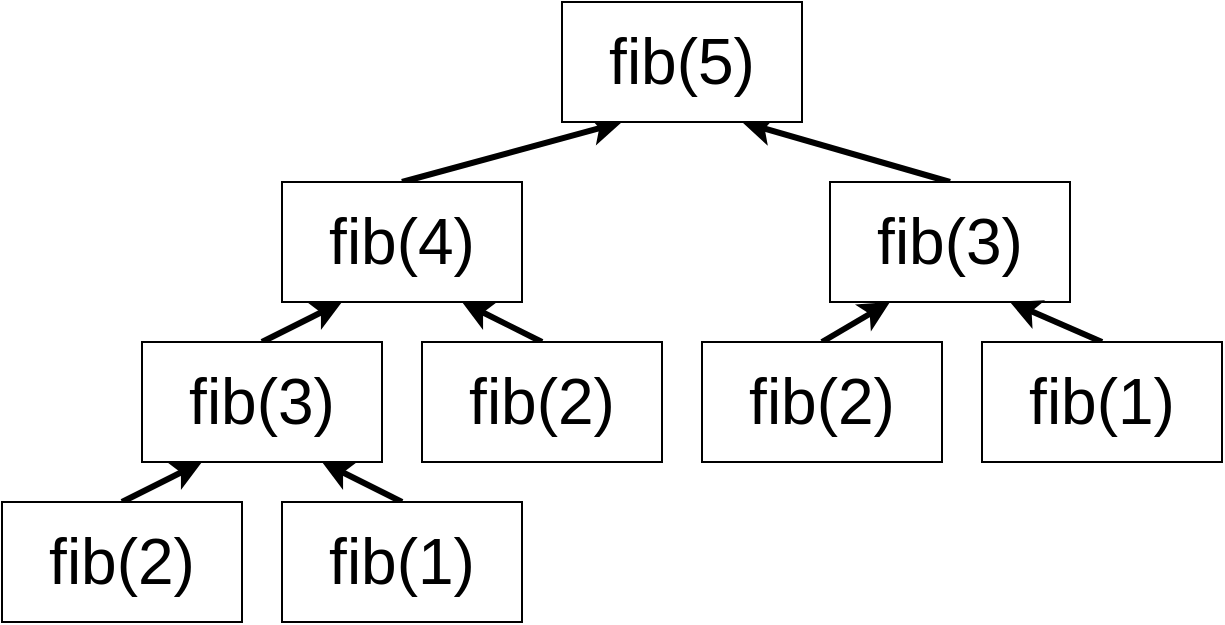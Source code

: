 <mxfile version="22.0.3" type="device">
  <diagram name="第 1 页" id="YpyWQQhPWYu5D_Lu92O6">
    <mxGraphModel dx="892" dy="572" grid="1" gridSize="10" guides="1" tooltips="1" connect="1" arrows="1" fold="1" page="1" pageScale="1" pageWidth="827" pageHeight="1169" math="0" shadow="0">
      <root>
        <mxCell id="0" />
        <mxCell id="1" parent="0" />
        <mxCell id="10sBeWujtOkHWsVLIqVV-17" style="rounded=0;orthogonalLoop=1;jettySize=auto;html=1;exitX=0.5;exitY=0;exitDx=0;exitDy=0;entryX=0.25;entryY=1;entryDx=0;entryDy=0;strokeWidth=3;" edge="1" parent="1" source="10sBeWujtOkHWsVLIqVV-1" target="10sBeWujtOkHWsVLIqVV-6">
          <mxGeometry relative="1" as="geometry">
            <Array as="points" />
          </mxGeometry>
        </mxCell>
        <mxCell id="10sBeWujtOkHWsVLIqVV-1" value="fib(4)" style="rounded=0;whiteSpace=wrap;html=1;fontSize=32;" vertex="1" parent="1">
          <mxGeometry x="140" y="90" width="120" height="60" as="geometry" />
        </mxCell>
        <mxCell id="10sBeWujtOkHWsVLIqVV-12" style="rounded=0;orthogonalLoop=1;jettySize=auto;html=1;exitX=0.5;exitY=0;exitDx=0;exitDy=0;entryX=0.25;entryY=1;entryDx=0;entryDy=0;strokeWidth=3;" edge="1" parent="1" source="10sBeWujtOkHWsVLIqVV-2" target="10sBeWujtOkHWsVLIqVV-1">
          <mxGeometry relative="1" as="geometry" />
        </mxCell>
        <mxCell id="10sBeWujtOkHWsVLIqVV-2" value="&lt;font style=&quot;font-size: 32px;&quot;&gt;fib(3)&lt;/font&gt;" style="rounded=0;whiteSpace=wrap;html=1;" vertex="1" parent="1">
          <mxGeometry x="70" y="170" width="120" height="60" as="geometry" />
        </mxCell>
        <mxCell id="10sBeWujtOkHWsVLIqVV-13" style="rounded=0;orthogonalLoop=1;jettySize=auto;html=1;exitX=0.5;exitY=0;exitDx=0;exitDy=0;entryX=0.75;entryY=1;entryDx=0;entryDy=0;strokeWidth=3;" edge="1" parent="1" source="10sBeWujtOkHWsVLIqVV-3" target="10sBeWujtOkHWsVLIqVV-1">
          <mxGeometry relative="1" as="geometry" />
        </mxCell>
        <mxCell id="10sBeWujtOkHWsVLIqVV-3" value="fib(2)" style="rounded=0;whiteSpace=wrap;html=1;fontSize=32;" vertex="1" parent="1">
          <mxGeometry x="210" y="170" width="120" height="60" as="geometry" />
        </mxCell>
        <mxCell id="10sBeWujtOkHWsVLIqVV-10" style="rounded=0;orthogonalLoop=1;jettySize=auto;html=1;exitX=0.5;exitY=0;exitDx=0;exitDy=0;entryX=0.25;entryY=1;entryDx=0;entryDy=0;strokeWidth=3;" edge="1" parent="1" source="10sBeWujtOkHWsVLIqVV-4" target="10sBeWujtOkHWsVLIqVV-2">
          <mxGeometry relative="1" as="geometry">
            <Array as="points" />
          </mxGeometry>
        </mxCell>
        <mxCell id="10sBeWujtOkHWsVLIqVV-4" value="&lt;font style=&quot;font-size: 32px;&quot;&gt;fib(2)&lt;/font&gt;" style="rounded=0;whiteSpace=wrap;html=1;" vertex="1" parent="1">
          <mxGeometry y="250" width="120" height="60" as="geometry" />
        </mxCell>
        <mxCell id="10sBeWujtOkHWsVLIqVV-11" style="rounded=0;orthogonalLoop=1;jettySize=auto;html=1;exitX=0.5;exitY=0;exitDx=0;exitDy=0;entryX=0.75;entryY=1;entryDx=0;entryDy=0;strokeWidth=3;" edge="1" parent="1" source="10sBeWujtOkHWsVLIqVV-5" target="10sBeWujtOkHWsVLIqVV-2">
          <mxGeometry relative="1" as="geometry" />
        </mxCell>
        <mxCell id="10sBeWujtOkHWsVLIqVV-5" value="&lt;font style=&quot;font-size: 32px;&quot;&gt;fib(1)&lt;/font&gt;" style="rounded=0;whiteSpace=wrap;html=1;" vertex="1" parent="1">
          <mxGeometry x="140" y="250" width="120" height="60" as="geometry" />
        </mxCell>
        <mxCell id="10sBeWujtOkHWsVLIqVV-16" style="rounded=0;orthogonalLoop=1;jettySize=auto;html=1;exitX=0.5;exitY=0;exitDx=0;exitDy=0;entryX=0.75;entryY=1;entryDx=0;entryDy=0;strokeWidth=3;" edge="1" parent="1" source="10sBeWujtOkHWsVLIqVV-7" target="10sBeWujtOkHWsVLIqVV-6">
          <mxGeometry relative="1" as="geometry" />
        </mxCell>
        <mxCell id="10sBeWujtOkHWsVLIqVV-6" value="fib(5)" style="rounded=0;whiteSpace=wrap;html=1;fontSize=32;" vertex="1" parent="1">
          <mxGeometry x="280" width="120" height="60" as="geometry" />
        </mxCell>
        <mxCell id="10sBeWujtOkHWsVLIqVV-7" value="fib(3)" style="rounded=0;whiteSpace=wrap;html=1;fontSize=32;" vertex="1" parent="1">
          <mxGeometry x="414" y="90" width="120" height="60" as="geometry" />
        </mxCell>
        <mxCell id="10sBeWujtOkHWsVLIqVV-14" style="rounded=0;orthogonalLoop=1;jettySize=auto;html=1;exitX=0.5;exitY=0;exitDx=0;exitDy=0;entryX=0.25;entryY=1;entryDx=0;entryDy=0;strokeWidth=3;" edge="1" parent="1" source="10sBeWujtOkHWsVLIqVV-8" target="10sBeWujtOkHWsVLIqVV-7">
          <mxGeometry relative="1" as="geometry" />
        </mxCell>
        <mxCell id="10sBeWujtOkHWsVLIqVV-8" value="fib(2)" style="rounded=0;whiteSpace=wrap;html=1;fontSize=32;" vertex="1" parent="1">
          <mxGeometry x="350" y="170" width="120" height="60" as="geometry" />
        </mxCell>
        <mxCell id="10sBeWujtOkHWsVLIqVV-15" style="rounded=0;orthogonalLoop=1;jettySize=auto;html=1;exitX=0.5;exitY=0;exitDx=0;exitDy=0;entryX=0.75;entryY=1;entryDx=0;entryDy=0;strokeWidth=3;" edge="1" parent="1" source="10sBeWujtOkHWsVLIqVV-9" target="10sBeWujtOkHWsVLIqVV-7">
          <mxGeometry relative="1" as="geometry" />
        </mxCell>
        <mxCell id="10sBeWujtOkHWsVLIqVV-9" value="fib(1)" style="rounded=0;whiteSpace=wrap;html=1;fontSize=32;" vertex="1" parent="1">
          <mxGeometry x="490" y="170" width="120" height="60" as="geometry" />
        </mxCell>
      </root>
    </mxGraphModel>
  </diagram>
</mxfile>
